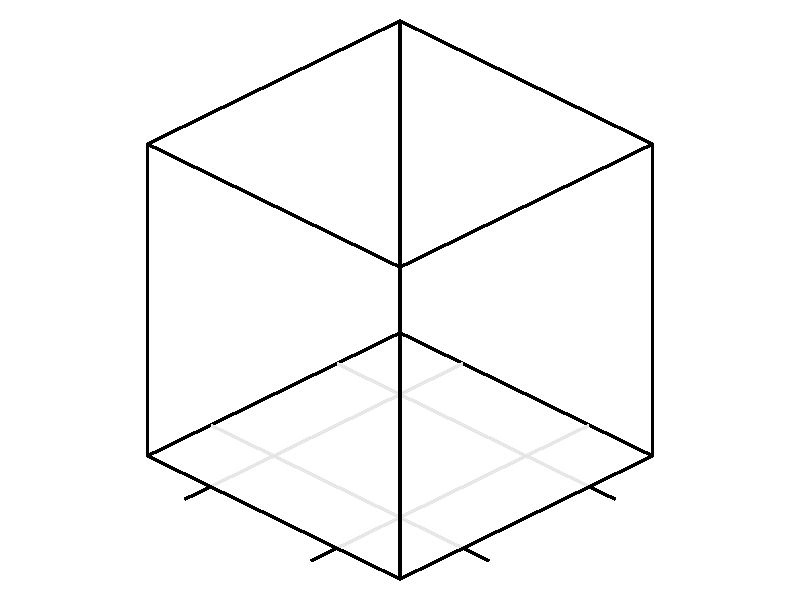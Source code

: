 #version 3.6; // 3.7
#default{ finish{ ambient 0.0 diffuse 0.4 phong 0.3}}
global_settings{assumed_gamma 1}

// camera                                                   
#declare camsize= .007;
camera{ orthographic location  <20,20,15> right camsize*640*x up camsize*480*y look_at <1,1,0> sky <0,0,1>}
//light_source {<5,-10,35> color rgb 1.0 area_light <23, 0, 0> <0, 23, 0> 4, 4 adaptive 1 jitter orient fade_distance 100 fade_power 2}
light_source {<5,10,15> color rgb 1.0 area_light <13, 0, 0> <0, 13, 0> 4, 4 adaptive 1 jitter orient fade_distance 100 fade_power 2}

//light_source {<5,10,10> color rgb 1 fade_distance 100 fade_power 2}

                                    
// column
#declare bs=.05;                         
#declare column = box {<0, 0, 0> <1-bs, 1-bs, 1>}
            
////////////////////// GEOMETRY STARTS HERE               

                                                                      
// floor                                                                      
plane {z, -1.2 pigment{color rgb <1,1,1>} finish{ambient 1}}

// axes
#declare lt=.01;

cylinder { <0,0,-1> <0,0,1> lt pigment{color rgb <0,0,0>}}
cylinder { <0,2,-1> <0,2,1> lt pigment{color rgb <0,0,0>}}
cylinder { <2,0,-1> <2,0,1> lt pigment{color rgb <0,0,0>}}
cylinder { <2,2,-1> <2,2,1> lt pigment{color rgb <0,0,0>}}

cylinder { <0,0,-1> <0,2,-1> lt pigment{color rgb <0,0,0>}}
cylinder { <0,0,-1> <2,0,-1> lt pigment{color rgb <0,0,0>}}
cylinder { <0,2,-1> <2,2,-1> lt pigment{color rgb <0,0,0>}}
cylinder { <2,0,-1> <2,2,-1> lt pigment{color rgb <0,0,0>}}

cylinder { <0,0,1> <0,2,1> lt pigment{color rgb <0,0,0>}}
cylinder { <0,0,1> <2,0,1> lt pigment{color rgb <0,0,0>}}
cylinder { <0,2,1> <2,2,1> lt pigment{color rgb <0,0,0>}}
cylinder { <2,0,1> <2,2,1> lt pigment{color rgb <0,0,0>}}

cylinder { <.5,0,-1> <.5,2,-1> lt pigment{color rgb .8}}
cylinder { <1.5,0,-1> <1.5,2,-1> lt pigment{color rgb .8}}
cylinder { <0,.5,-1> <2,.5,-1> lt pigment{color rgb .8}}
cylinder { <0,1.5,-1> <2,1.5,-1> lt pigment{color rgb .8}}


cylinder { <2,.5,-1> <2.2,.5,-1> lt pigment{color rgb <0,0,0>}}
cylinder { <2,1.5,-1> <2.2,1.5,-1> lt pigment{color rgb <0,0,0>}}
cylinder { <.5,2,-1> <.5,2.2,-1> lt pigment{color rgb <0,0,0>}}
cylinder { <1.5,2,-1> <1.5,2.2,-1> lt pigment{color rgb <0,0,0>}}